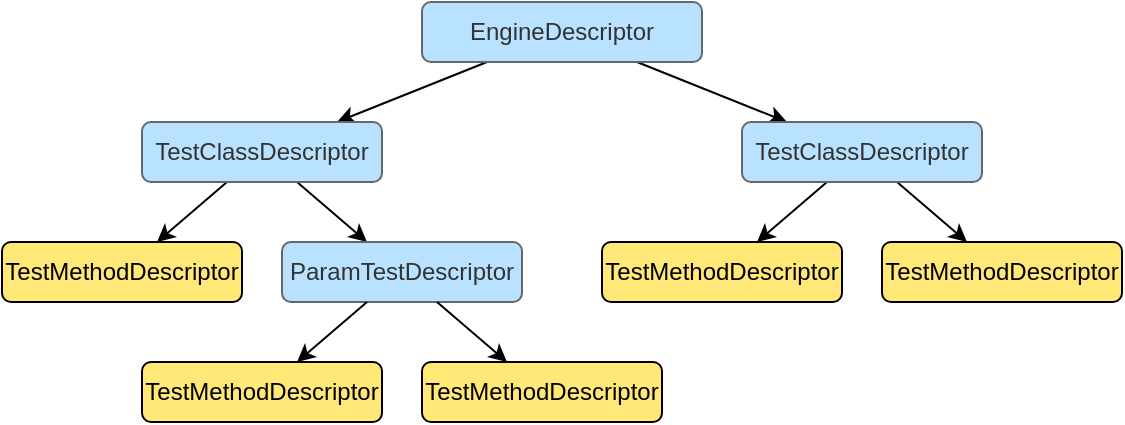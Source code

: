 <mxfile version="14.1.8" type="device"><diagram id="YWmB7Yw9ASOaJXonjX5t" name="Page-1"><mxGraphModel dx="663" dy="420" grid="1" gridSize="10" guides="1" tooltips="1" connect="1" arrows="1" fold="1" page="1" pageScale="1" pageWidth="850" pageHeight="1100" math="0" shadow="0"><root><mxCell id="0"/><mxCell id="1" parent="0"/><mxCell id="b0lGtLtYkH6ATjQlqvZf-2" style="rounded=0;orthogonalLoop=1;jettySize=auto;html=1;" edge="1" parent="1" source="b0lGtLtYkH6ATjQlqvZf-1" target="b0lGtLtYkH6ATjQlqvZf-3"><mxGeometry relative="1" as="geometry"><mxPoint x="210" y="220" as="targetPoint"/></mxGeometry></mxCell><mxCell id="b0lGtLtYkH6ATjQlqvZf-6" style="edgeStyle=none;rounded=0;orthogonalLoop=1;jettySize=auto;html=1;" edge="1" parent="1" source="b0lGtLtYkH6ATjQlqvZf-1" target="b0lGtLtYkH6ATjQlqvZf-4"><mxGeometry relative="1" as="geometry"/></mxCell><mxCell id="b0lGtLtYkH6ATjQlqvZf-1" value="EngineDescriptor" style="rounded=1;whiteSpace=wrap;html=1;strokeColor=#666666;fontColor=#333333;fillColor=#B8E2FF;" vertex="1" parent="1"><mxGeometry x="300" y="120" width="140" height="30" as="geometry"/></mxCell><mxCell id="b0lGtLtYkH6ATjQlqvZf-13" style="edgeStyle=none;rounded=0;orthogonalLoop=1;jettySize=auto;html=1;" edge="1" parent="1" source="b0lGtLtYkH6ATjQlqvZf-3" target="b0lGtLtYkH6ATjQlqvZf-12"><mxGeometry relative="1" as="geometry"/></mxCell><mxCell id="b0lGtLtYkH6ATjQlqvZf-15" style="edgeStyle=none;rounded=0;orthogonalLoop=1;jettySize=auto;html=1;" edge="1" parent="1" source="b0lGtLtYkH6ATjQlqvZf-3" target="b0lGtLtYkH6ATjQlqvZf-14"><mxGeometry relative="1" as="geometry"/></mxCell><mxCell id="b0lGtLtYkH6ATjQlqvZf-3" value="TestClassDescriptor" style="rounded=1;whiteSpace=wrap;html=1;strokeColor=#666666;fontColor=#333333;fillColor=#B8E2FF;" vertex="1" parent="1"><mxGeometry x="160" y="180" width="120" height="30" as="geometry"/></mxCell><mxCell id="b0lGtLtYkH6ATjQlqvZf-10" style="edgeStyle=none;rounded=0;orthogonalLoop=1;jettySize=auto;html=1;" edge="1" parent="1" source="b0lGtLtYkH6ATjQlqvZf-4" target="b0lGtLtYkH6ATjQlqvZf-9"><mxGeometry relative="1" as="geometry"/></mxCell><mxCell id="b0lGtLtYkH6ATjQlqvZf-11" style="edgeStyle=none;rounded=0;orthogonalLoop=1;jettySize=auto;html=1;" edge="1" parent="1" source="b0lGtLtYkH6ATjQlqvZf-4" target="b0lGtLtYkH6ATjQlqvZf-8"><mxGeometry relative="1" as="geometry"/></mxCell><mxCell id="b0lGtLtYkH6ATjQlqvZf-4" value="TestClassDescriptor" style="rounded=1;whiteSpace=wrap;html=1;strokeColor=#666666;fontColor=#333333;fillColor=#B8E2FF;" vertex="1" parent="1"><mxGeometry x="460" y="180" width="120" height="30" as="geometry"/></mxCell><mxCell id="b0lGtLtYkH6ATjQlqvZf-8" value="TestMethodDescriptor" style="rounded=1;whiteSpace=wrap;html=1;fillColor=#FFE878;" vertex="1" parent="1"><mxGeometry x="530" y="240" width="120" height="30" as="geometry"/></mxCell><mxCell id="b0lGtLtYkH6ATjQlqvZf-9" value="TestMethodDescriptor" style="rounded=1;whiteSpace=wrap;html=1;fillColor=#FFE878;" vertex="1" parent="1"><mxGeometry x="390" y="240" width="120" height="30" as="geometry"/></mxCell><mxCell id="b0lGtLtYkH6ATjQlqvZf-12" value="ParamTestDescriptor" style="rounded=1;whiteSpace=wrap;html=1;strokeColor=#666666;fontColor=#333333;fillColor=#B8E2FF;" vertex="1" parent="1"><mxGeometry x="230" y="240" width="120" height="30" as="geometry"/></mxCell><mxCell id="b0lGtLtYkH6ATjQlqvZf-14" value="TestMethodDescriptor" style="rounded=1;whiteSpace=wrap;html=1;fillColor=#FFE878;" vertex="1" parent="1"><mxGeometry x="90" y="240" width="120" height="30" as="geometry"/></mxCell><mxCell id="b0lGtLtYkH6ATjQlqvZf-17" style="edgeStyle=none;rounded=0;orthogonalLoop=1;jettySize=auto;html=1;" edge="1" parent="1" target="b0lGtLtYkH6ATjQlqvZf-20" source="b0lGtLtYkH6ATjQlqvZf-12"><mxGeometry relative="1" as="geometry"><mxPoint x="272.5" y="270" as="sourcePoint"/></mxGeometry></mxCell><mxCell id="b0lGtLtYkH6ATjQlqvZf-18" style="edgeStyle=none;rounded=0;orthogonalLoop=1;jettySize=auto;html=1;" edge="1" parent="1" target="b0lGtLtYkH6ATjQlqvZf-19" source="b0lGtLtYkH6ATjQlqvZf-12"><mxGeometry relative="1" as="geometry"><mxPoint x="307.5" y="270" as="sourcePoint"/></mxGeometry></mxCell><mxCell id="b0lGtLtYkH6ATjQlqvZf-19" value="TestMethodDescriptor" style="rounded=1;whiteSpace=wrap;html=1;fillColor=#FFE878;" vertex="1" parent="1"><mxGeometry x="300" y="300" width="120" height="30" as="geometry"/></mxCell><mxCell id="b0lGtLtYkH6ATjQlqvZf-20" value="TestMethodDescriptor" style="rounded=1;whiteSpace=wrap;html=1;fillColor=#FFE878;" vertex="1" parent="1"><mxGeometry x="160" y="300" width="120" height="30" as="geometry"/></mxCell></root></mxGraphModel></diagram></mxfile>